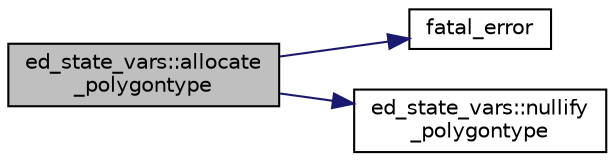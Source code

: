 digraph "ed_state_vars::allocate_polygontype"
{
 // LATEX_PDF_SIZE
  edge [fontname="Helvetica",fontsize="10",labelfontname="Helvetica",labelfontsize="10"];
  node [fontname="Helvetica",fontsize="10",shape=record];
  rankdir="LR";
  Node1 [label="ed_state_vars::allocate\l_polygontype",height=0.2,width=0.4,color="black", fillcolor="grey75", style="filled", fontcolor="black",tooltip="Allocates the site-level variables."];
  Node1 -> Node2 [color="midnightblue",fontsize="10",style="solid"];
  Node2 [label="fatal_error",height=0.2,width=0.4,color="black", fillcolor="white", style="filled",URL="$fatal__error_8_f90.html#a2a2bff228716ab48a81c795b348d1665",tooltip=" "];
  Node1 -> Node3 [color="midnightblue",fontsize="10",style="solid"];
  Node3 [label="ed_state_vars::nullify\l_polygontype",height=0.2,width=0.4,color="black", fillcolor="white", style="filled",URL="$namespaceed__state__vars.html#ade6f2776a02bd9a26ee31fe75cda6170",tooltip="Nullifies all site pointers."];
}
